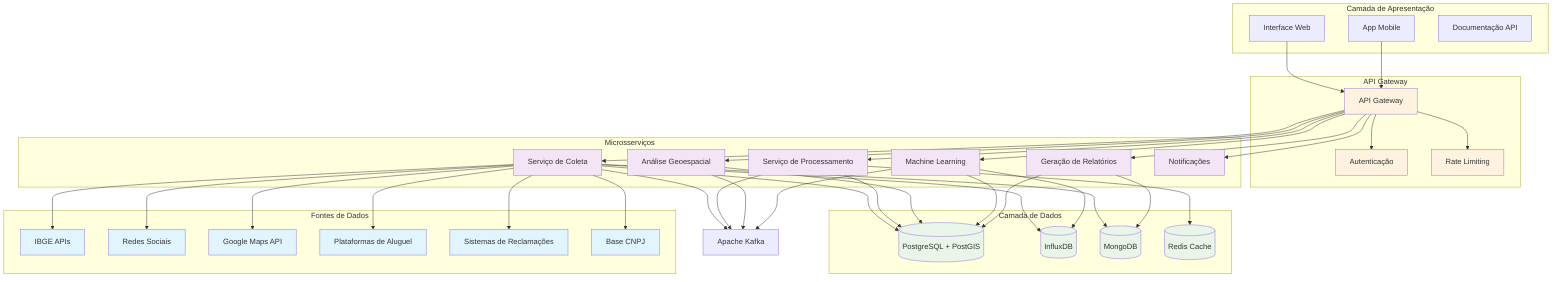 graph TB
    %% Camada de Apresentação
    subgraph "Camada de Apresentação"
        WEB[Interface Web]
        MOBILE[App Mobile]
        API_DOC[Documentação API]
    end

    %% Camada de API Gateway
    subgraph "API Gateway"
        GATEWAY[API Gateway]
        AUTH[Autenticação]
        RATE[Rate Limiting]
    end

    %% Camada de Microsserviços
    subgraph "Microsserviços"
        COLLECTOR[Serviço de Coleta]
        PROCESSOR[Serviço de Processamento]
        GEO[Análise Geoespacial]
        ML[Machine Learning]
        REPORT[Geração de Relatórios]
        NOTIFICATION[Notificações]
    end

    %% Camada de Dados
    subgraph "Camada de Dados"
        POSTGRES[(PostgreSQL + PostGIS)]
        INFLUX[(InfluxDB)]
        MONGO[(MongoDB)]
        REDIS[(Redis Cache)]
    end

    %% Fontes de Dados Externas
    subgraph "Fontes de Dados"
        IBGE[IBGE APIs]
        SOCIAL[Redes Sociais]
        MAPS[Google Maps API]
        RENTAL[Plataformas de Aluguel]
        COMPLAINTS[Sistemas de Reclamações]
        CNPJ[Base CNPJ]
    end

    %% Message Queue
    KAFKA[Apache Kafka]

    %% Conexões
    WEB --> GATEWAY
    MOBILE --> GATEWAY
    
    GATEWAY --> AUTH
    GATEWAY --> RATE
    GATEWAY --> COLLECTOR
    GATEWAY --> PROCESSOR
    GATEWAY --> GEO
    GATEWAY --> ML
    GATEWAY --> REPORT
    GATEWAY --> NOTIFICATION

    COLLECTOR --> KAFKA
    PROCESSOR --> KAFKA
    GEO --> KAFKA
    ML --> KAFKA

    COLLECTOR --> POSTGRES
    COLLECTOR --> INFLUX
    COLLECTOR --> MONGO

    PROCESSOR --> POSTGRES
    PROCESSOR --> REDIS

    GEO --> POSTGRES
    ML --> POSTGRES
    ML --> INFLUX

    REPORT --> POSTGRES
    REPORT --> MONGO

    %% Fontes externas
    COLLECTOR --> IBGE
    COLLECTOR --> SOCIAL
    COLLECTOR --> MAPS
    COLLECTOR --> RENTAL
    COLLECTOR --> COMPLAINTS
    COLLECTOR --> CNPJ

    %% Styling
    classDef external fill:#e1f5fe
    classDef service fill:#f3e5f5
    classDef data fill:#e8f5e8
    classDef gateway fill:#fff3e0

    class IBGE,SOCIAL,MAPS,RENTAL,COMPLAINTS,CNPJ external
    class COLLECTOR,PROCESSOR,GEO,ML,REPORT,NOTIFICATION service
    class POSTGRES,INFLUX,MONGO,REDIS data
    class GATEWAY,AUTH,RATE gateway